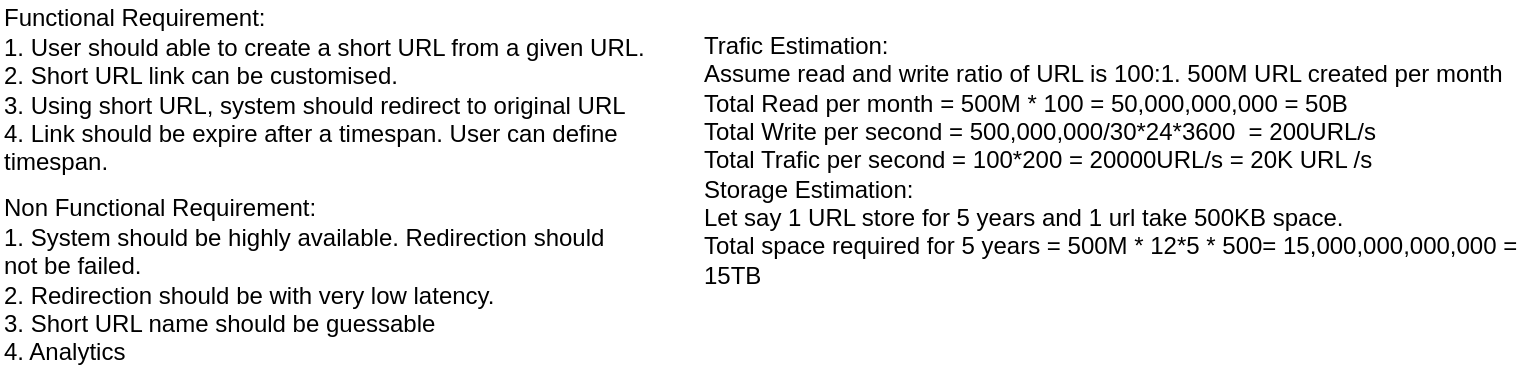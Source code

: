 <mxfile version="20.2.4" type="github">
  <diagram id="34gEDbwSAV2CHKxa62Un" name="Page-1">
    <mxGraphModel dx="1426" dy="793" grid="1" gridSize="10" guides="1" tooltips="1" connect="1" arrows="1" fold="1" page="1" pageScale="1" pageWidth="850" pageHeight="1100" math="0" shadow="0">
      <root>
        <mxCell id="0" />
        <mxCell id="1" parent="0" />
        <mxCell id="Zv3RVMpp4k9CW0P9K5x8-1" value="Functional Requirement:&lt;br&gt;1. User should able to create a short URL from a given URL.&lt;br&gt;2. Short URL link can be customised.&lt;br&gt;3. Using short URL, system should redirect to original URL&lt;br&gt;4. Link should be expire after a timespan. User can define timespan.&lt;br&gt;" style="text;html=1;strokeColor=none;fillColor=none;align=left;verticalAlign=middle;whiteSpace=wrap;rounded=0;" vertex="1" parent="1">
          <mxGeometry x="90" y="20" width="330" height="90" as="geometry" />
        </mxCell>
        <mxCell id="Zv3RVMpp4k9CW0P9K5x8-3" value="Non Functional Requirement:&lt;br&gt;1. System should be highly available. Redirection should not be failed.&lt;br&gt;2. Redirection should be with very low latency.&lt;br&gt;3. Short URL name should be guessable&lt;br&gt;4. Analytics" style="text;html=1;strokeColor=none;fillColor=none;align=left;verticalAlign=middle;whiteSpace=wrap;rounded=0;" vertex="1" parent="1">
          <mxGeometry x="90" y="120" width="310" height="80" as="geometry" />
        </mxCell>
        <mxCell id="Zv3RVMpp4k9CW0P9K5x8-4" value="Trafic Estimation:&lt;br&gt;Assume read and write ratio of URL is 100:1. 500M URL created per month&lt;br&gt;Total Read per month = 500M * 100 = 50,000,000,000 = 50B&lt;br&gt;Total Write per second = 500,000,000/30*24*3600&amp;nbsp; = 200URL/s&lt;br&gt;Total Trafic per second = 100*200 = 20000URL/s = 20K URL /s&lt;br&gt;Storage Estimation:&lt;br&gt;Let say 1 URL store for 5 years and 1 url take 500KB space.&lt;br&gt;Total space required for 5 years = 500M * 12*5 * 500= 15,000,000,000,000 = 15TB&amp;nbsp;&lt;br&gt;" style="text;html=1;strokeColor=none;fillColor=none;align=left;verticalAlign=middle;whiteSpace=wrap;rounded=0;" vertex="1" parent="1">
          <mxGeometry x="440" y="30" width="410" height="140" as="geometry" />
        </mxCell>
      </root>
    </mxGraphModel>
  </diagram>
</mxfile>
